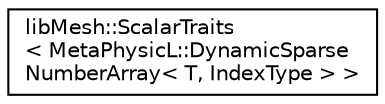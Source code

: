 digraph "类继承关系图"
{
 // INTERACTIVE_SVG=YES
  edge [fontname="Helvetica",fontsize="10",labelfontname="Helvetica",labelfontsize="10"];
  node [fontname="Helvetica",fontsize="10",shape=record];
  rankdir="LR";
  Node1 [label="libMesh::ScalarTraits\l\< MetaPhysicL::DynamicSparse\lNumberArray\< T, IndexType \> \>",height=0.2,width=0.4,color="black", fillcolor="white", style="filled",URL="$structlibMesh_1_1ScalarTraits_3_01MetaPhysicL_1_1DynamicSparseNumberArray_3_01T_00_01IndexType_01_4_01_4.html"];
}
